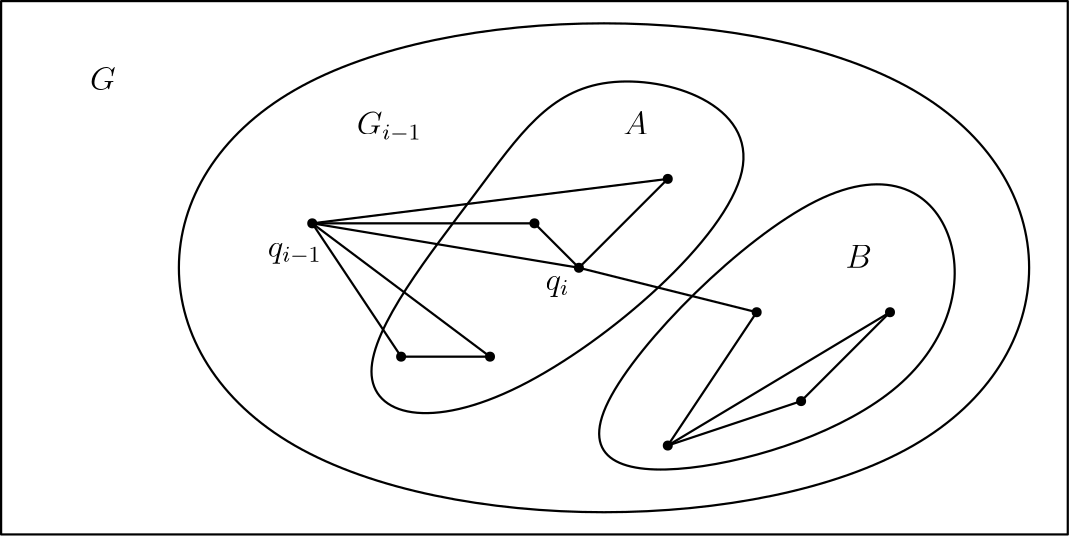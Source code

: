 <?xml version="1.0"?>
<!DOCTYPE ipe SYSTEM "ipe.dtd">
<ipe version="70206" creator="Ipe 7.2.7">
<info created="D:20180308165518" modified="D:20180308165518"/>
<ipestyle name="basic">
<symbol name="arrow/arc(spx)">
<path stroke="sym-stroke" fill="sym-stroke" pen="sym-pen">
0 0 m
-1 0.333 l
-1 -0.333 l
h
</path>
</symbol>
<symbol name="arrow/farc(spx)">
<path stroke="sym-stroke" fill="white" pen="sym-pen">
0 0 m
-1 0.333 l
-1 -0.333 l
h
</path>
</symbol>
<symbol name="arrow/ptarc(spx)">
<path stroke="sym-stroke" fill="sym-stroke" pen="sym-pen">
0 0 m
-1 0.333 l
-0.8 0 l
-1 -0.333 l
h
</path>
</symbol>
<symbol name="arrow/fptarc(spx)">
<path stroke="sym-stroke" fill="white" pen="sym-pen">
0 0 m
-1 0.333 l
-0.8 0 l
-1 -0.333 l
h
</path>
</symbol>
<symbol name="mark/circle(sx)" transformations="translations">
<path fill="sym-stroke">
0.6 0 0 0.6 0 0 e
0.4 0 0 0.4 0 0 e
</path>
</symbol>
<symbol name="mark/disk(sx)" transformations="translations">
<path fill="sym-stroke">
0.6 0 0 0.6 0 0 e
</path>
</symbol>
<symbol name="mark/fdisk(sfx)" transformations="translations">
<group>
<path fill="sym-fill">
0.5 0 0 0.5 0 0 e
</path>
<path fill="sym-stroke" fillrule="eofill">
0.6 0 0 0.6 0 0 e
0.4 0 0 0.4 0 0 e
</path>
</group>
</symbol>
<symbol name="mark/box(sx)" transformations="translations">
<path fill="sym-stroke" fillrule="eofill">
-0.6 -0.6 m
0.6 -0.6 l
0.6 0.6 l
-0.6 0.6 l
h
-0.4 -0.4 m
0.4 -0.4 l
0.4 0.4 l
-0.4 0.4 l
h
</path>
</symbol>
<symbol name="mark/square(sx)" transformations="translations">
<path fill="sym-stroke">
-0.6 -0.6 m
0.6 -0.6 l
0.6 0.6 l
-0.6 0.6 l
h
</path>
</symbol>
<symbol name="mark/fsquare(sfx)" transformations="translations">
<group>
<path fill="sym-fill">
-0.5 -0.5 m
0.5 -0.5 l
0.5 0.5 l
-0.5 0.5 l
h
</path>
<path fill="sym-stroke" fillrule="eofill">
-0.6 -0.6 m
0.6 -0.6 l
0.6 0.6 l
-0.6 0.6 l
h
-0.4 -0.4 m
0.4 -0.4 l
0.4 0.4 l
-0.4 0.4 l
h
</path>
</group>
</symbol>
<symbol name="mark/cross(sx)" transformations="translations">
<group>
<path fill="sym-stroke">
-0.43 -0.57 m
0.57 0.43 l
0.43 0.57 l
-0.57 -0.43 l
h
</path>
<path fill="sym-stroke">
-0.43 0.57 m
0.57 -0.43 l
0.43 -0.57 l
-0.57 0.43 l
h
</path>
</group>
</symbol>
<symbol name="arrow/fnormal(spx)">
<path stroke="sym-stroke" fill="white" pen="sym-pen">
0 0 m
-1 0.333 l
-1 -0.333 l
h
</path>
</symbol>
<symbol name="arrow/pointed(spx)">
<path stroke="sym-stroke" fill="sym-stroke" pen="sym-pen">
0 0 m
-1 0.333 l
-0.8 0 l
-1 -0.333 l
h
</path>
</symbol>
<symbol name="arrow/fpointed(spx)">
<path stroke="sym-stroke" fill="white" pen="sym-pen">
0 0 m
-1 0.333 l
-0.8 0 l
-1 -0.333 l
h
</path>
</symbol>
<symbol name="arrow/linear(spx)">
<path stroke="sym-stroke" pen="sym-pen">
-1 0.333 m
0 0 l
-1 -0.333 l
</path>
</symbol>
<symbol name="arrow/fdouble(spx)">
<path stroke="sym-stroke" fill="white" pen="sym-pen">
0 0 m
-1 0.333 l
-1 -0.333 l
h
-1 0 m
-2 0.333 l
-2 -0.333 l
h
</path>
</symbol>
<symbol name="arrow/double(spx)">
<path stroke="sym-stroke" fill="sym-stroke" pen="sym-pen">
0 0 m
-1 0.333 l
-1 -0.333 l
h
-1 0 m
-2 0.333 l
-2 -0.333 l
h
</path>
</symbol>
<pen name="heavier" value="0.8"/>
<pen name="fat" value="1.2"/>
<pen name="ultrafat" value="2"/>
<symbolsize name="large" value="5"/>
<symbolsize name="small" value="2"/>
<symbolsize name="tiny" value="1.1"/>
<arrowsize name="large" value="10"/>
<arrowsize name="small" value="5"/>
<arrowsize name="tiny" value="3"/>
<color name="red" value="1 0 0"/>
<color name="green" value="0 1 0"/>
<color name="blue" value="0 0 1"/>
<color name="yellow" value="1 1 0"/>
<color name="orange" value="1 0.647 0"/>
<color name="gold" value="1 0.843 0"/>
<color name="purple" value="0.627 0.125 0.941"/>
<color name="gray" value="0.745"/>
<color name="brown" value="0.647 0.165 0.165"/>
<color name="navy" value="0 0 0.502"/>
<color name="pink" value="1 0.753 0.796"/>
<color name="seagreen" value="0.18 0.545 0.341"/>
<color name="turquoise" value="0.251 0.878 0.816"/>
<color name="violet" value="0.933 0.51 0.933"/>
<color name="darkblue" value="0 0 0.545"/>
<color name="darkcyan" value="0 0.545 0.545"/>
<color name="darkgray" value="0.663"/>
<color name="darkgreen" value="0 0.392 0"/>
<color name="darkmagenta" value="0.545 0 0.545"/>
<color name="darkorange" value="1 0.549 0"/>
<color name="darkred" value="0.545 0 0"/>
<color name="lightblue" value="0.678 0.847 0.902"/>
<color name="lightcyan" value="0.878 1 1"/>
<color name="lightgray" value="0.827"/>
<color name="lightgreen" value="0.565 0.933 0.565"/>
<color name="lightyellow" value="1 1 0.878"/>
<dashstyle name="dashed" value="[4] 0"/>
<dashstyle name="dotted" value="[1 3] 0"/>
<dashstyle name="dash dotted" value="[4 2 1 2] 0"/>
<dashstyle name="dash dot dotted" value="[4 2 1 2 1 2] 0"/>
<textsize name="large" value="\large"/>
<textsize name="Large" value="\Large"/>
<textsize name="LARGE" value="\LARGE"/>
<textsize name="huge" value="\huge"/>
<textsize name="Huge" value="\Huge"/>
<textsize name="small" value="\small"/>
<textsize name="footnote" value="\footnotesize"/>
<textsize name="tiny" value="\tiny"/>
<textstyle name="center" begin="\begin{center}" end="\end{center}"/>
<textstyle name="itemize" begin="\begin{itemize}" end="\end{itemize}"/>
<textstyle name="item" begin="\begin{itemize}\item{}" end="\end{itemize}"/>
<gridsize name="4 pts" value="4"/>
<gridsize name="8 pts (~3 mm)" value="8"/>
<gridsize name="16 pts (~6 mm)" value="16"/>
<gridsize name="32 pts (~12 mm)" value="32"/>
<gridsize name="10 pts (~3.5 mm)" value="10"/>
<gridsize name="20 pts (~7 mm)" value="20"/>
<gridsize name="14 pts (~5 mm)" value="14"/>
<gridsize name="28 pts (~10 mm)" value="28"/>
<gridsize name="56 pts (~20 mm)" value="56"/>
<anglesize name="90 deg" value="90"/>
<anglesize name="60 deg" value="60"/>
<anglesize name="45 deg" value="45"/>
<anglesize name="30 deg" value="30"/>
<anglesize name="22.5 deg" value="22.5"/>
<opacity name="10%" value="0.1"/>
<opacity name="30%" value="0.3"/>
<opacity name="50%" value="0.5"/>
<opacity name="75%" value="0.75"/>
<tiling name="falling" angle="-60" step="4" width="1"/>
<tiling name="rising" angle="30" step="4" width="1"/>
</ipestyle>
<page>
<layer name="alpha"/>
<layer name="beta"/>
<layer name="gamma"/>
<layer name="delta"/>
<layer name="epsilon"/>
<view layers="alpha beta gamma delta epsilon" active="delta"/>
<path layer="alpha" stroke="black" pen="heavier">
128 576 m
128 384 l
512 384 l
512 576 l
h
</path>
<path layer="beta" matrix="0.869565 0 0 1 66.7826 0" stroke="black" pen="heavier">
512 576
512 384
128 384
128 576 u
</path>
<path stroke="black" pen="heavier">
240 432
304 416
432 528
336 560
304 512 u
</path>
<path stroke="black" pen="heavier">
320 416
368 400
464 432
480 496
432 528 u
</path>
<use layer="gamma" name="mark/disk(sx)" pos="240 496" size="normal" stroke="black"/>
<use name="mark/disk(sx)" pos="272 448" size="normal" stroke="black"/>
<use name="mark/disk(sx)" pos="304 448" size="normal" stroke="black"/>
<use name="mark/disk(sx)" pos="336 480" size="normal" stroke="black"/>
<use name="mark/disk(sx)" pos="368 512" size="normal" stroke="black"/>
<use name="mark/disk(sx)" pos="320 496" size="normal" stroke="black"/>
<use name="mark/disk(sx)" pos="368 416" size="normal" stroke="black"/>
<use name="mark/disk(sx)" pos="416 432" size="normal" stroke="black"/>
<use name="mark/disk(sx)" pos="448 464" size="normal" stroke="black"/>
<use name="mark/disk(sx)" pos="400 464" size="normal" stroke="black"/>
<text layer="epsilon" transformations="translations" pos="160 544" stroke="black" type="label" width="9.234" height="8.169" depth="0" valign="baseline" size="large">$G$</text>
<text transformations="translations" pos="256 528" stroke="black" type="label" width="23.436" height="8.173" depth="2.62" valign="baseline" size="large">$G_{i-1}$</text>
<text transformations="translations" pos="352 528" stroke="black" type="label" width="8.775" height="8.169" depth="0" valign="baseline" size="large">$A$</text>
<text transformations="translations" pos="432 480" stroke="black" type="label" width="9.496" height="8.169" depth="0" valign="baseline" size="large">$B$</text>
<text matrix="1 0 0 1 0 4" transformations="translations" pos="224 480" stroke="black" type="label" width="19.392" height="5.151" depth="2.62" valign="baseline" size="large">$q_{i-1}$</text>
<text matrix="1 0 0 1 4 8" transformations="translations" pos="320 464" stroke="black" type="label" width="8.571" height="5.152" depth="2.32" valign="baseline" size="large">$q_i$</text>
<path layer="delta" stroke="black" fill="white" pen="heavier">
240 496 m
320 496 l
</path>
<path stroke="black" fill="white" pen="heavier">
240 496 m
272 448 l
</path>
<path stroke="black" fill="white" pen="heavier">
240 496 m
304 448 l
</path>
<path stroke="black" fill="white" pen="heavier">
240 496 m
336 480 l
</path>
<path stroke="black" fill="white" pen="heavier">
240 496 m
368 512 l
</path>
<path stroke="black" fill="white" pen="heavier">
368 512 m
336 480 l
</path>
<path stroke="black" fill="white" pen="heavier">
336 480 m
320 496 l
</path>
<path stroke="black" fill="white" pen="heavier">
272 448 m
304 448 l
</path>
<path stroke="black" fill="white" pen="heavier">
368 416 m
416 432 l
</path>
<path stroke="black" fill="white" pen="heavier">
416 432 m
448 464 l
</path>
<path stroke="black" fill="white" pen="heavier">
368 416 m
400 464 l
</path>
<path stroke="black" fill="white" pen="heavier">
400 464 m
336 480 l
</path>
<path stroke="black" fill="white" pen="heavier">
368 416 m
448 464 l
</path>
</page>
</ipe>
